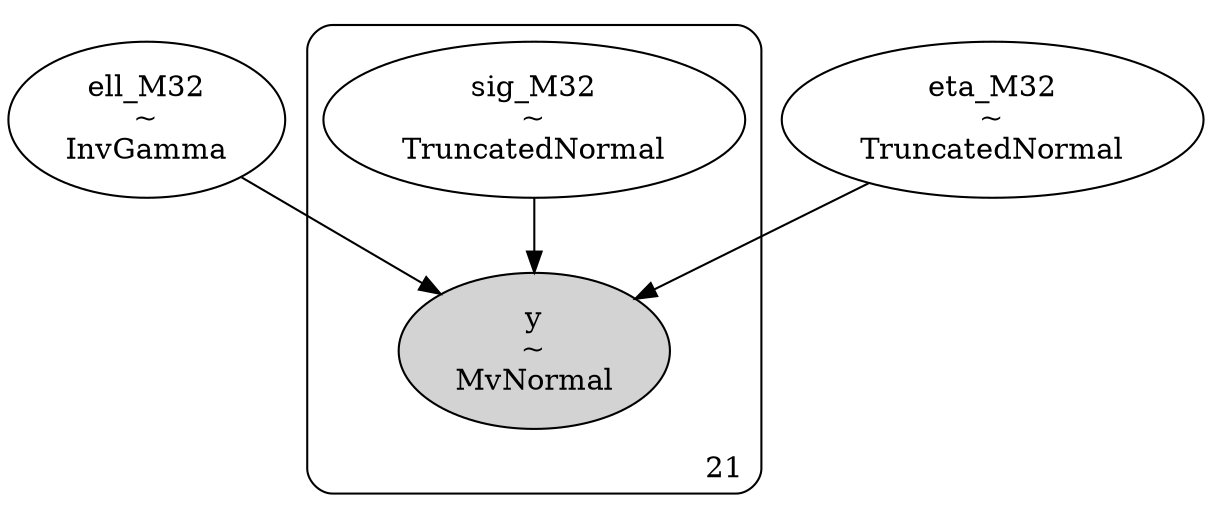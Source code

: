 digraph {
	ell_M32 [label="ell_M32
~
InvGamma" shape=ellipse]
	eta_M32 [label="eta_M32
~
TruncatedNormal" shape=ellipse]
	subgraph cluster21 {
		sig_M32 [label="sig_M32
~
TruncatedNormal" shape=ellipse]
		y [label="y
~
MvNormal" shape=ellipse style=filled]
		label=21 labeljust=r labelloc=b style=rounded
	}
	sig_M32 -> y
	ell_M32 -> y
	eta_M32 -> y
}
